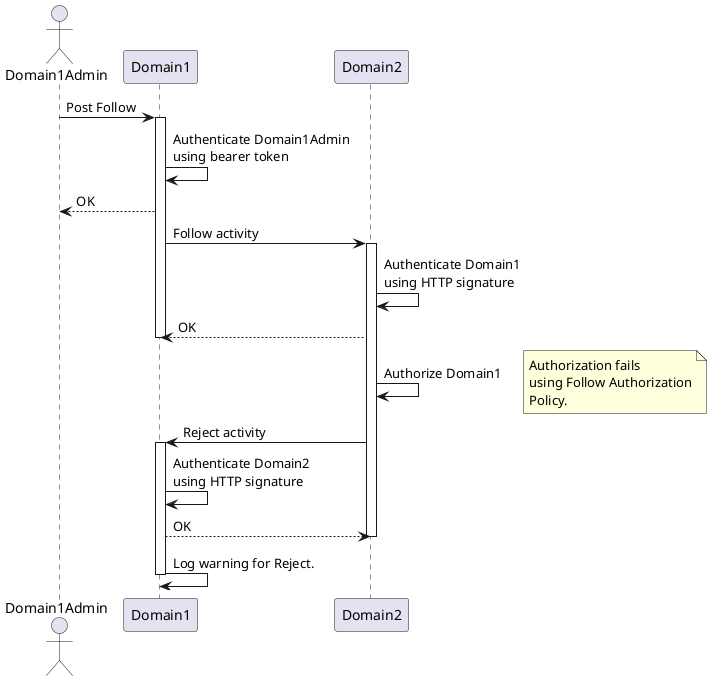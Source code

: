 @startuml
'https://plantuml.com/sequence-diagram

actor Domain1Admin
participant Domain1
participant Domain2

Domain1Admin -> Domain1: Post Follow

activate Domain1

Domain1 -> Domain1: Authenticate Domain1Admin\nusing bearer token

Domain1 --> Domain1Admin: OK

Domain1 -> Domain2: Follow activity

activate Domain2

Domain2 -> Domain2: Authenticate Domain1\nusing HTTP signature
Domain2 --> Domain1: OK

deactivate Domain1

Domain2 -> Domain2: Authorize Domain1

note right
Authorization fails
using Follow Authorization
Policy.
end note

Domain2 -> Domain1: Reject activity

activate Domain1

Domain1 -> Domain1: Authenticate Domain2\nusing HTTP signature
Domain1 --> Domain2: OK

deactivate Domain2

Domain1 -> Domain1: Log warning for Reject.

deactivate Domain1

@enduml
